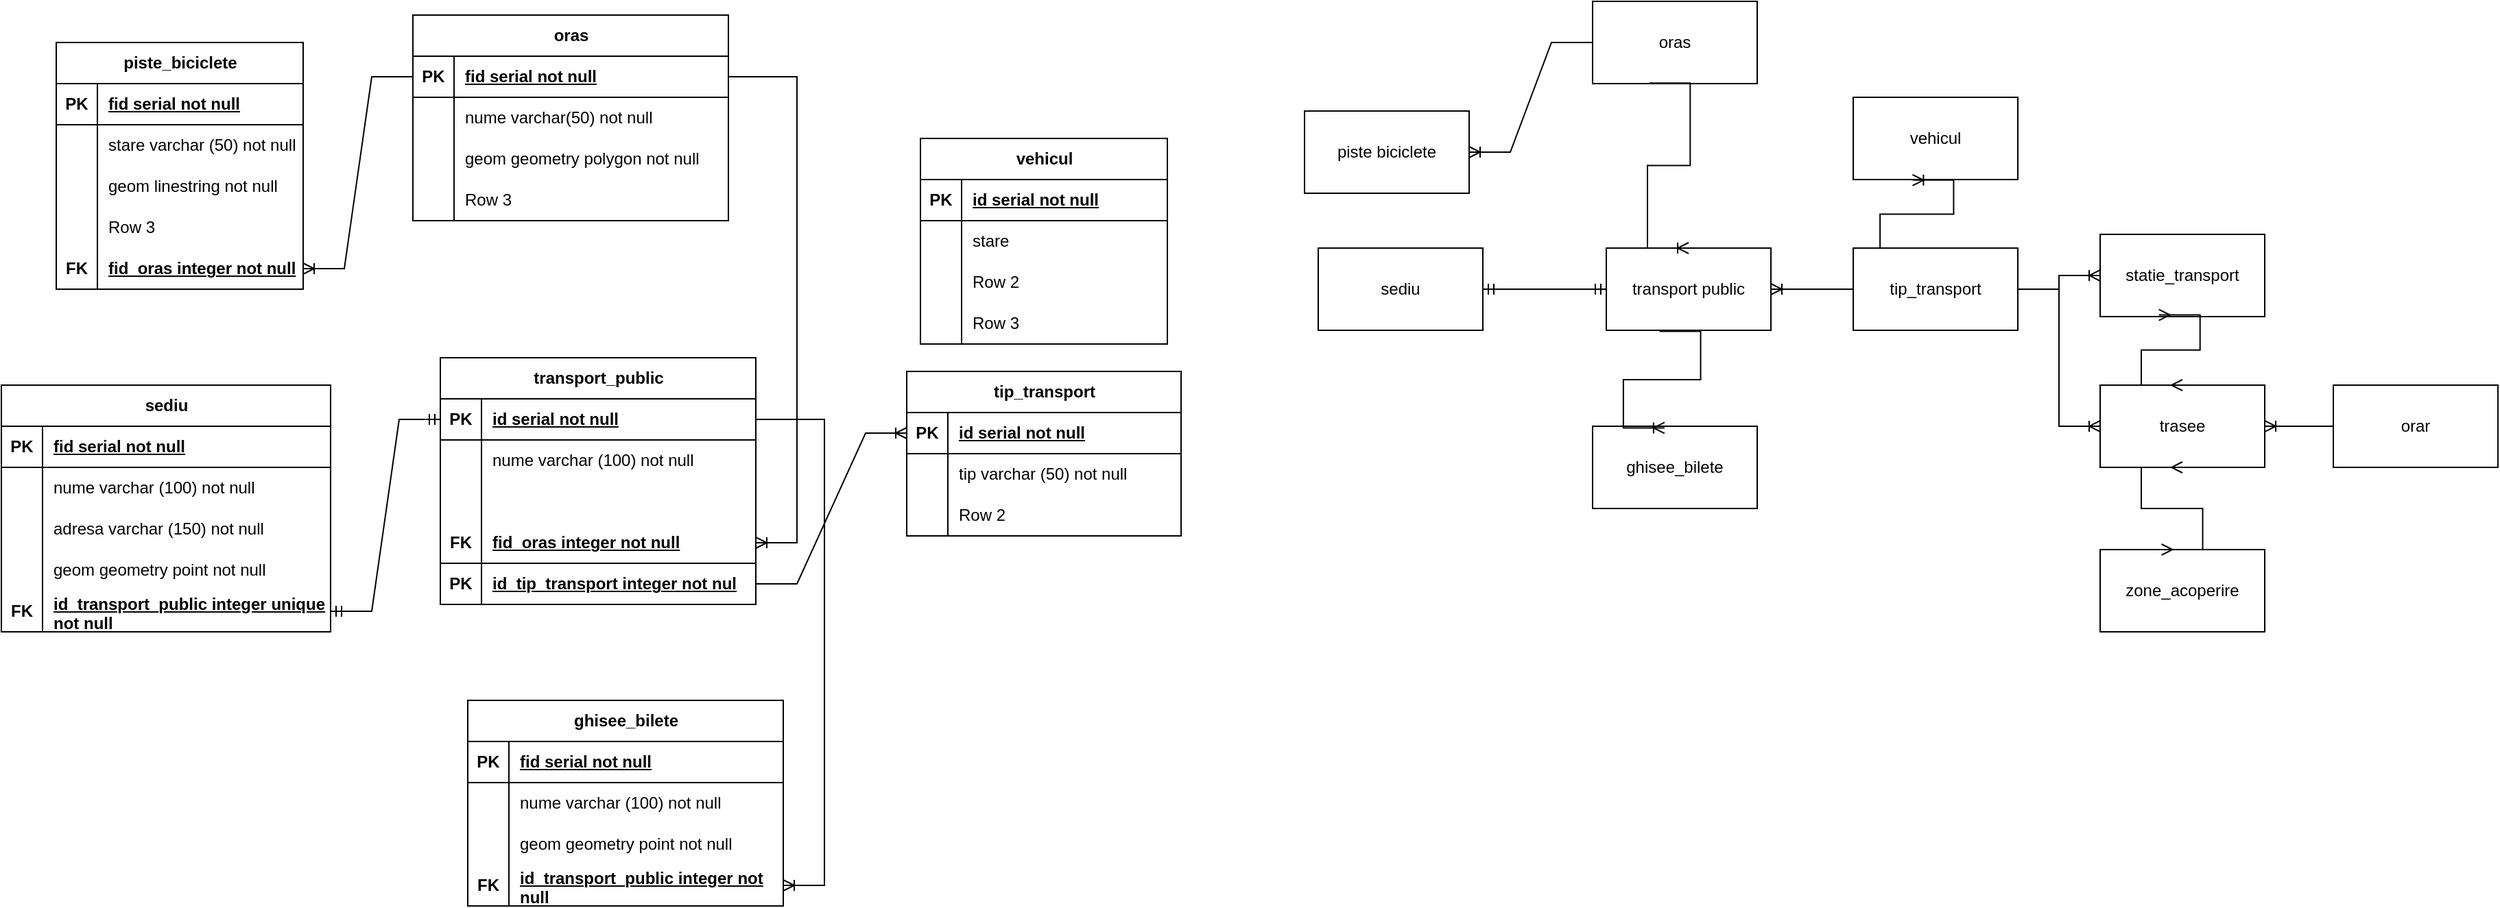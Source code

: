 <mxfile version="27.1.6">
  <diagram name="Page-1" id="oe87T4U5GPsznFJsROsf">
    <mxGraphModel dx="1226" dy="660" grid="1" gridSize="10" guides="1" tooltips="1" connect="1" arrows="1" fold="1" page="1" pageScale="1" pageWidth="850" pageHeight="1100" math="0" shadow="0">
      <root>
        <mxCell id="0" />
        <mxCell id="1" parent="0" />
        <mxCell id="PSgvz7MbhkcrTcucV8w6-1" value="oras" style="rounded=0;whiteSpace=wrap;html=1;" vertex="1" parent="1">
          <mxGeometry x="1620" y="330" width="120" height="60" as="geometry" />
        </mxCell>
        <mxCell id="PSgvz7MbhkcrTcucV8w6-2" value="transport public" style="rounded=0;whiteSpace=wrap;html=1;" vertex="1" parent="1">
          <mxGeometry x="1630" y="510" width="120" height="60" as="geometry" />
        </mxCell>
        <mxCell id="PSgvz7MbhkcrTcucV8w6-3" value="tip_transport" style="rounded=0;whiteSpace=wrap;html=1;" vertex="1" parent="1">
          <mxGeometry x="1810" y="510" width="120" height="60" as="geometry" />
        </mxCell>
        <mxCell id="PSgvz7MbhkcrTcucV8w6-4" value="statie_transport" style="rounded=0;whiteSpace=wrap;html=1;" vertex="1" parent="1">
          <mxGeometry x="1990" y="500" width="120" height="60" as="geometry" />
        </mxCell>
        <mxCell id="PSgvz7MbhkcrTcucV8w6-5" value="trasee" style="rounded=0;whiteSpace=wrap;html=1;" vertex="1" parent="1">
          <mxGeometry x="1990" y="610" width="120" height="60" as="geometry" />
        </mxCell>
        <mxCell id="PSgvz7MbhkcrTcucV8w6-6" value="" style="edgeStyle=entityRelationEdgeStyle;fontSize=12;html=1;endArrow=ERoneToMany;rounded=0;exitX=0.343;exitY=0.993;exitDx=0;exitDy=0;exitPerimeter=0;entryX=0.5;entryY=0;entryDx=0;entryDy=0;" edge="1" parent="1" source="PSgvz7MbhkcrTcucV8w6-1" target="PSgvz7MbhkcrTcucV8w6-2">
          <mxGeometry width="100" height="100" relative="1" as="geometry">
            <mxPoint x="1640" y="600" as="sourcePoint" />
            <mxPoint x="1740" y="500" as="targetPoint" />
          </mxGeometry>
        </mxCell>
        <mxCell id="PSgvz7MbhkcrTcucV8w6-7" value="" style="edgeStyle=entityRelationEdgeStyle;fontSize=12;html=1;endArrow=ERoneToMany;rounded=0;" edge="1" parent="1" source="PSgvz7MbhkcrTcucV8w6-3" target="PSgvz7MbhkcrTcucV8w6-2">
          <mxGeometry width="100" height="100" relative="1" as="geometry">
            <mxPoint x="1650" y="680" as="sourcePoint" />
            <mxPoint x="1750" y="580" as="targetPoint" />
          </mxGeometry>
        </mxCell>
        <mxCell id="PSgvz7MbhkcrTcucV8w6-8" value="" style="edgeStyle=entityRelationEdgeStyle;fontSize=12;html=1;endArrow=ERoneToMany;rounded=0;" edge="1" parent="1" source="PSgvz7MbhkcrTcucV8w6-3" target="PSgvz7MbhkcrTcucV8w6-4">
          <mxGeometry width="100" height="100" relative="1" as="geometry">
            <mxPoint x="1840" y="690" as="sourcePoint" />
            <mxPoint x="1940" y="590" as="targetPoint" />
          </mxGeometry>
        </mxCell>
        <mxCell id="PSgvz7MbhkcrTcucV8w6-9" value="" style="edgeStyle=entityRelationEdgeStyle;fontSize=12;html=1;endArrow=ERoneToMany;rounded=0;" edge="1" parent="1" source="PSgvz7MbhkcrTcucV8w6-3" target="PSgvz7MbhkcrTcucV8w6-5">
          <mxGeometry width="100" height="100" relative="1" as="geometry">
            <mxPoint x="1840" y="690" as="sourcePoint" />
            <mxPoint x="1940" y="590" as="targetPoint" />
            <Array as="points">
              <mxPoint x="1950" y="660" />
            </Array>
          </mxGeometry>
        </mxCell>
        <mxCell id="PSgvz7MbhkcrTcucV8w6-10" value="ghisee_bilete" style="rounded=0;whiteSpace=wrap;html=1;" vertex="1" parent="1">
          <mxGeometry x="1620" y="640" width="120" height="60" as="geometry" />
        </mxCell>
        <mxCell id="PSgvz7MbhkcrTcucV8w6-11" value="" style="edgeStyle=entityRelationEdgeStyle;fontSize=12;html=1;endArrow=ERoneToMany;rounded=0;exitX=0.323;exitY=1.013;exitDx=0;exitDy=0;exitPerimeter=0;entryX=0.437;entryY=0.02;entryDx=0;entryDy=0;entryPerimeter=0;" edge="1" parent="1" source="PSgvz7MbhkcrTcucV8w6-2" target="PSgvz7MbhkcrTcucV8w6-10">
          <mxGeometry width="100" height="100" relative="1" as="geometry">
            <mxPoint x="1840" y="690" as="sourcePoint" />
            <mxPoint x="1670" y="644" as="targetPoint" />
          </mxGeometry>
        </mxCell>
        <mxCell id="PSgvz7MbhkcrTcucV8w6-12" value="sediu" style="rounded=0;whiteSpace=wrap;html=1;" vertex="1" parent="1">
          <mxGeometry x="1420" y="510" width="120" height="60" as="geometry" />
        </mxCell>
        <mxCell id="PSgvz7MbhkcrTcucV8w6-13" value="" style="edgeStyle=entityRelationEdgeStyle;fontSize=12;html=1;endArrow=ERmany;startArrow=ERmany;rounded=0;exitX=0.357;exitY=0.98;exitDx=0;exitDy=0;exitPerimeter=0;entryX=0.5;entryY=0;entryDx=0;entryDy=0;" edge="1" parent="1" source="PSgvz7MbhkcrTcucV8w6-4" target="PSgvz7MbhkcrTcucV8w6-5">
          <mxGeometry width="100" height="100" relative="1" as="geometry">
            <mxPoint x="1840" y="690" as="sourcePoint" />
            <mxPoint x="1940" y="590" as="targetPoint" />
          </mxGeometry>
        </mxCell>
        <mxCell id="PSgvz7MbhkcrTcucV8w6-14" value="" style="edgeStyle=entityRelationEdgeStyle;fontSize=12;html=1;endArrow=ERmandOne;startArrow=ERmandOne;rounded=0;" edge="1" parent="1" source="PSgvz7MbhkcrTcucV8w6-12" target="PSgvz7MbhkcrTcucV8w6-2">
          <mxGeometry width="100" height="100" relative="1" as="geometry">
            <mxPoint x="1840" y="690" as="sourcePoint" />
            <mxPoint x="1940" y="590" as="targetPoint" />
          </mxGeometry>
        </mxCell>
        <mxCell id="PSgvz7MbhkcrTcucV8w6-15" value="piste biciclete" style="rounded=0;whiteSpace=wrap;html=1;" vertex="1" parent="1">
          <mxGeometry x="1410" y="410" width="120" height="60" as="geometry" />
        </mxCell>
        <mxCell id="PSgvz7MbhkcrTcucV8w6-16" value="" style="edgeStyle=entityRelationEdgeStyle;fontSize=12;html=1;endArrow=ERoneToMany;rounded=0;exitX=0;exitY=0.5;exitDx=0;exitDy=0;" edge="1" parent="1" source="PSgvz7MbhkcrTcucV8w6-1" target="PSgvz7MbhkcrTcucV8w6-15">
          <mxGeometry width="100" height="100" relative="1" as="geometry">
            <mxPoint x="1590" y="480" as="sourcePoint" />
            <mxPoint x="1690" y="380" as="targetPoint" />
          </mxGeometry>
        </mxCell>
        <mxCell id="PSgvz7MbhkcrTcucV8w6-17" value="vehicul" style="rounded=0;whiteSpace=wrap;html=1;" vertex="1" parent="1">
          <mxGeometry x="1810" y="400" width="120" height="60" as="geometry" />
        </mxCell>
        <mxCell id="PSgvz7MbhkcrTcucV8w6-18" value="" style="edgeStyle=entityRelationEdgeStyle;fontSize=12;html=1;endArrow=ERoneToMany;rounded=0;exitX=0.413;exitY=0;exitDx=0;exitDy=0;exitPerimeter=0;entryX=0.36;entryY=1.007;entryDx=0;entryDy=0;entryPerimeter=0;" edge="1" parent="1" source="PSgvz7MbhkcrTcucV8w6-3" target="PSgvz7MbhkcrTcucV8w6-17">
          <mxGeometry width="100" height="100" relative="1" as="geometry">
            <mxPoint x="1580" y="630" as="sourcePoint" />
            <mxPoint x="1680" y="530" as="targetPoint" />
          </mxGeometry>
        </mxCell>
        <mxCell id="PSgvz7MbhkcrTcucV8w6-19" value="zone_acoperire" style="rounded=0;whiteSpace=wrap;html=1;" vertex="1" parent="1">
          <mxGeometry x="1990" y="730" width="120" height="60" as="geometry" />
        </mxCell>
        <mxCell id="PSgvz7MbhkcrTcucV8w6-20" value="" style="edgeStyle=entityRelationEdgeStyle;fontSize=12;html=1;endArrow=ERmany;startArrow=ERmany;rounded=0;entryX=0.5;entryY=1;entryDx=0;entryDy=0;exitX=0.373;exitY=0;exitDx=0;exitDy=0;exitPerimeter=0;" edge="1" parent="1" source="PSgvz7MbhkcrTcucV8w6-19" target="PSgvz7MbhkcrTcucV8w6-5">
          <mxGeometry width="100" height="100" relative="1" as="geometry">
            <mxPoint x="1835" y="780" as="sourcePoint" />
            <mxPoint x="1935" y="680" as="targetPoint" />
          </mxGeometry>
        </mxCell>
        <mxCell id="PSgvz7MbhkcrTcucV8w6-21" value="orar" style="rounded=0;whiteSpace=wrap;html=1;" vertex="1" parent="1">
          <mxGeometry x="2160" y="610" width="120" height="60" as="geometry" />
        </mxCell>
        <mxCell id="PSgvz7MbhkcrTcucV8w6-22" value="" style="edgeStyle=entityRelationEdgeStyle;fontSize=12;html=1;endArrow=ERoneToMany;rounded=0;exitX=0;exitY=0.5;exitDx=0;exitDy=0;" edge="1" parent="1" source="PSgvz7MbhkcrTcucV8w6-21" target="PSgvz7MbhkcrTcucV8w6-5">
          <mxGeometry width="100" height="100" relative="1" as="geometry">
            <mxPoint x="1950" y="640" as="sourcePoint" />
            <mxPoint x="2050" y="540" as="targetPoint" />
          </mxGeometry>
        </mxCell>
        <mxCell id="PSgvz7MbhkcrTcucV8w6-23" value="oras" style="shape=table;startSize=30;container=1;collapsible=1;childLayout=tableLayout;fixedRows=1;rowLines=0;fontStyle=1;align=center;resizeLast=1;html=1;" vertex="1" parent="1">
          <mxGeometry x="760" y="340" width="230" height="150" as="geometry" />
        </mxCell>
        <mxCell id="PSgvz7MbhkcrTcucV8w6-24" value="" style="shape=tableRow;horizontal=0;startSize=0;swimlaneHead=0;swimlaneBody=0;fillColor=none;collapsible=0;dropTarget=0;points=[[0,0.5],[1,0.5]];portConstraint=eastwest;top=0;left=0;right=0;bottom=1;" vertex="1" parent="PSgvz7MbhkcrTcucV8w6-23">
          <mxGeometry y="30" width="230" height="30" as="geometry" />
        </mxCell>
        <mxCell id="PSgvz7MbhkcrTcucV8w6-25" value="PK" style="shape=partialRectangle;connectable=0;fillColor=none;top=0;left=0;bottom=0;right=0;fontStyle=1;overflow=hidden;whiteSpace=wrap;html=1;" vertex="1" parent="PSgvz7MbhkcrTcucV8w6-24">
          <mxGeometry width="30" height="30" as="geometry">
            <mxRectangle width="30" height="30" as="alternateBounds" />
          </mxGeometry>
        </mxCell>
        <mxCell id="PSgvz7MbhkcrTcucV8w6-26" value="fid serial not null" style="shape=partialRectangle;connectable=0;fillColor=none;top=0;left=0;bottom=0;right=0;align=left;spacingLeft=6;fontStyle=5;overflow=hidden;whiteSpace=wrap;html=1;" vertex="1" parent="PSgvz7MbhkcrTcucV8w6-24">
          <mxGeometry x="30" width="200" height="30" as="geometry">
            <mxRectangle width="200" height="30" as="alternateBounds" />
          </mxGeometry>
        </mxCell>
        <mxCell id="PSgvz7MbhkcrTcucV8w6-27" value="" style="shape=tableRow;horizontal=0;startSize=0;swimlaneHead=0;swimlaneBody=0;fillColor=none;collapsible=0;dropTarget=0;points=[[0,0.5],[1,0.5]];portConstraint=eastwest;top=0;left=0;right=0;bottom=0;" vertex="1" parent="PSgvz7MbhkcrTcucV8w6-23">
          <mxGeometry y="60" width="230" height="30" as="geometry" />
        </mxCell>
        <mxCell id="PSgvz7MbhkcrTcucV8w6-28" value="" style="shape=partialRectangle;connectable=0;fillColor=none;top=0;left=0;bottom=0;right=0;editable=1;overflow=hidden;whiteSpace=wrap;html=1;" vertex="1" parent="PSgvz7MbhkcrTcucV8w6-27">
          <mxGeometry width="30" height="30" as="geometry">
            <mxRectangle width="30" height="30" as="alternateBounds" />
          </mxGeometry>
        </mxCell>
        <mxCell id="PSgvz7MbhkcrTcucV8w6-29" value="nume varchar(50) not null" style="shape=partialRectangle;connectable=0;fillColor=none;top=0;left=0;bottom=0;right=0;align=left;spacingLeft=6;overflow=hidden;whiteSpace=wrap;html=1;" vertex="1" parent="PSgvz7MbhkcrTcucV8w6-27">
          <mxGeometry x="30" width="200" height="30" as="geometry">
            <mxRectangle width="200" height="30" as="alternateBounds" />
          </mxGeometry>
        </mxCell>
        <mxCell id="PSgvz7MbhkcrTcucV8w6-30" value="" style="shape=tableRow;horizontal=0;startSize=0;swimlaneHead=0;swimlaneBody=0;fillColor=none;collapsible=0;dropTarget=0;points=[[0,0.5],[1,0.5]];portConstraint=eastwest;top=0;left=0;right=0;bottom=0;" vertex="1" parent="PSgvz7MbhkcrTcucV8w6-23">
          <mxGeometry y="90" width="230" height="30" as="geometry" />
        </mxCell>
        <mxCell id="PSgvz7MbhkcrTcucV8w6-31" value="" style="shape=partialRectangle;connectable=0;fillColor=none;top=0;left=0;bottom=0;right=0;editable=1;overflow=hidden;whiteSpace=wrap;html=1;" vertex="1" parent="PSgvz7MbhkcrTcucV8w6-30">
          <mxGeometry width="30" height="30" as="geometry">
            <mxRectangle width="30" height="30" as="alternateBounds" />
          </mxGeometry>
        </mxCell>
        <mxCell id="PSgvz7MbhkcrTcucV8w6-32" value="geom geometry polygon not null" style="shape=partialRectangle;connectable=0;fillColor=none;top=0;left=0;bottom=0;right=0;align=left;spacingLeft=6;overflow=hidden;whiteSpace=wrap;html=1;" vertex="1" parent="PSgvz7MbhkcrTcucV8w6-30">
          <mxGeometry x="30" width="200" height="30" as="geometry">
            <mxRectangle width="200" height="30" as="alternateBounds" />
          </mxGeometry>
        </mxCell>
        <mxCell id="PSgvz7MbhkcrTcucV8w6-33" value="" style="shape=tableRow;horizontal=0;startSize=0;swimlaneHead=0;swimlaneBody=0;fillColor=none;collapsible=0;dropTarget=0;points=[[0,0.5],[1,0.5]];portConstraint=eastwest;top=0;left=0;right=0;bottom=0;" vertex="1" parent="PSgvz7MbhkcrTcucV8w6-23">
          <mxGeometry y="120" width="230" height="30" as="geometry" />
        </mxCell>
        <mxCell id="PSgvz7MbhkcrTcucV8w6-34" value="" style="shape=partialRectangle;connectable=0;fillColor=none;top=0;left=0;bottom=0;right=0;editable=1;overflow=hidden;whiteSpace=wrap;html=1;" vertex="1" parent="PSgvz7MbhkcrTcucV8w6-33">
          <mxGeometry width="30" height="30" as="geometry">
            <mxRectangle width="30" height="30" as="alternateBounds" />
          </mxGeometry>
        </mxCell>
        <mxCell id="PSgvz7MbhkcrTcucV8w6-35" value="Row 3" style="shape=partialRectangle;connectable=0;fillColor=none;top=0;left=0;bottom=0;right=0;align=left;spacingLeft=6;overflow=hidden;whiteSpace=wrap;html=1;" vertex="1" parent="PSgvz7MbhkcrTcucV8w6-33">
          <mxGeometry x="30" width="200" height="30" as="geometry">
            <mxRectangle width="200" height="30" as="alternateBounds" />
          </mxGeometry>
        </mxCell>
        <mxCell id="PSgvz7MbhkcrTcucV8w6-36" value="piste_biciclete" style="shape=table;startSize=30;container=1;collapsible=1;childLayout=tableLayout;fixedRows=1;rowLines=0;fontStyle=1;align=center;resizeLast=1;html=1;" vertex="1" parent="1">
          <mxGeometry x="500" y="360" width="180" height="180" as="geometry" />
        </mxCell>
        <mxCell id="PSgvz7MbhkcrTcucV8w6-37" value="" style="shape=tableRow;horizontal=0;startSize=0;swimlaneHead=0;swimlaneBody=0;fillColor=none;collapsible=0;dropTarget=0;points=[[0,0.5],[1,0.5]];portConstraint=eastwest;top=0;left=0;right=0;bottom=1;" vertex="1" parent="PSgvz7MbhkcrTcucV8w6-36">
          <mxGeometry y="30" width="180" height="30" as="geometry" />
        </mxCell>
        <mxCell id="PSgvz7MbhkcrTcucV8w6-38" value="PK" style="shape=partialRectangle;connectable=0;fillColor=none;top=0;left=0;bottom=0;right=0;fontStyle=1;overflow=hidden;whiteSpace=wrap;html=1;" vertex="1" parent="PSgvz7MbhkcrTcucV8w6-37">
          <mxGeometry width="30" height="30" as="geometry">
            <mxRectangle width="30" height="30" as="alternateBounds" />
          </mxGeometry>
        </mxCell>
        <mxCell id="PSgvz7MbhkcrTcucV8w6-39" value="fid serial not null" style="shape=partialRectangle;connectable=0;fillColor=none;top=0;left=0;bottom=0;right=0;align=left;spacingLeft=6;fontStyle=5;overflow=hidden;whiteSpace=wrap;html=1;" vertex="1" parent="PSgvz7MbhkcrTcucV8w6-37">
          <mxGeometry x="30" width="150" height="30" as="geometry">
            <mxRectangle width="150" height="30" as="alternateBounds" />
          </mxGeometry>
        </mxCell>
        <mxCell id="PSgvz7MbhkcrTcucV8w6-40" value="" style="shape=tableRow;horizontal=0;startSize=0;swimlaneHead=0;swimlaneBody=0;fillColor=none;collapsible=0;dropTarget=0;points=[[0,0.5],[1,0.5]];portConstraint=eastwest;top=0;left=0;right=0;bottom=0;" vertex="1" parent="PSgvz7MbhkcrTcucV8w6-36">
          <mxGeometry y="60" width="180" height="30" as="geometry" />
        </mxCell>
        <mxCell id="PSgvz7MbhkcrTcucV8w6-41" value="" style="shape=partialRectangle;connectable=0;fillColor=none;top=0;left=0;bottom=0;right=0;editable=1;overflow=hidden;whiteSpace=wrap;html=1;" vertex="1" parent="PSgvz7MbhkcrTcucV8w6-40">
          <mxGeometry width="30" height="30" as="geometry">
            <mxRectangle width="30" height="30" as="alternateBounds" />
          </mxGeometry>
        </mxCell>
        <mxCell id="PSgvz7MbhkcrTcucV8w6-42" value="stare varchar (50) not null" style="shape=partialRectangle;connectable=0;fillColor=none;top=0;left=0;bottom=0;right=0;align=left;spacingLeft=6;overflow=hidden;whiteSpace=wrap;html=1;" vertex="1" parent="PSgvz7MbhkcrTcucV8w6-40">
          <mxGeometry x="30" width="150" height="30" as="geometry">
            <mxRectangle width="150" height="30" as="alternateBounds" />
          </mxGeometry>
        </mxCell>
        <mxCell id="PSgvz7MbhkcrTcucV8w6-43" value="" style="shape=tableRow;horizontal=0;startSize=0;swimlaneHead=0;swimlaneBody=0;fillColor=none;collapsible=0;dropTarget=0;points=[[0,0.5],[1,0.5]];portConstraint=eastwest;top=0;left=0;right=0;bottom=0;" vertex="1" parent="PSgvz7MbhkcrTcucV8w6-36">
          <mxGeometry y="90" width="180" height="30" as="geometry" />
        </mxCell>
        <mxCell id="PSgvz7MbhkcrTcucV8w6-44" value="" style="shape=partialRectangle;connectable=0;fillColor=none;top=0;left=0;bottom=0;right=0;editable=1;overflow=hidden;whiteSpace=wrap;html=1;" vertex="1" parent="PSgvz7MbhkcrTcucV8w6-43">
          <mxGeometry width="30" height="30" as="geometry">
            <mxRectangle width="30" height="30" as="alternateBounds" />
          </mxGeometry>
        </mxCell>
        <mxCell id="PSgvz7MbhkcrTcucV8w6-45" value="geom linestring not null" style="shape=partialRectangle;connectable=0;fillColor=none;top=0;left=0;bottom=0;right=0;align=left;spacingLeft=6;overflow=hidden;whiteSpace=wrap;html=1;" vertex="1" parent="PSgvz7MbhkcrTcucV8w6-43">
          <mxGeometry x="30" width="150" height="30" as="geometry">
            <mxRectangle width="150" height="30" as="alternateBounds" />
          </mxGeometry>
        </mxCell>
        <mxCell id="PSgvz7MbhkcrTcucV8w6-46" value="" style="shape=tableRow;horizontal=0;startSize=0;swimlaneHead=0;swimlaneBody=0;fillColor=none;collapsible=0;dropTarget=0;points=[[0,0.5],[1,0.5]];portConstraint=eastwest;top=0;left=0;right=0;bottom=0;" vertex="1" parent="PSgvz7MbhkcrTcucV8w6-36">
          <mxGeometry y="120" width="180" height="30" as="geometry" />
        </mxCell>
        <mxCell id="PSgvz7MbhkcrTcucV8w6-47" value="" style="shape=partialRectangle;connectable=0;fillColor=none;top=0;left=0;bottom=0;right=0;editable=1;overflow=hidden;whiteSpace=wrap;html=1;" vertex="1" parent="PSgvz7MbhkcrTcucV8w6-46">
          <mxGeometry width="30" height="30" as="geometry">
            <mxRectangle width="30" height="30" as="alternateBounds" />
          </mxGeometry>
        </mxCell>
        <mxCell id="PSgvz7MbhkcrTcucV8w6-48" value="Row 3" style="shape=partialRectangle;connectable=0;fillColor=none;top=0;left=0;bottom=0;right=0;align=left;spacingLeft=6;overflow=hidden;whiteSpace=wrap;html=1;" vertex="1" parent="PSgvz7MbhkcrTcucV8w6-46">
          <mxGeometry x="30" width="150" height="30" as="geometry">
            <mxRectangle width="150" height="30" as="alternateBounds" />
          </mxGeometry>
        </mxCell>
        <mxCell id="PSgvz7MbhkcrTcucV8w6-49" value="" style="shape=tableRow;horizontal=0;startSize=0;swimlaneHead=0;swimlaneBody=0;fillColor=none;collapsible=0;dropTarget=0;points=[[0,0.5],[1,0.5]];portConstraint=eastwest;top=0;left=0;right=0;bottom=1;" vertex="1" parent="PSgvz7MbhkcrTcucV8w6-36">
          <mxGeometry y="150" width="180" height="30" as="geometry" />
        </mxCell>
        <mxCell id="PSgvz7MbhkcrTcucV8w6-50" value="FK" style="shape=partialRectangle;connectable=0;fillColor=none;top=0;left=0;bottom=0;right=0;fontStyle=1;overflow=hidden;whiteSpace=wrap;html=1;" vertex="1" parent="PSgvz7MbhkcrTcucV8w6-49">
          <mxGeometry width="30" height="30" as="geometry">
            <mxRectangle width="30" height="30" as="alternateBounds" />
          </mxGeometry>
        </mxCell>
        <mxCell id="PSgvz7MbhkcrTcucV8w6-51" value="fid_oras integer not null" style="shape=partialRectangle;connectable=0;fillColor=none;top=0;left=0;bottom=0;right=0;align=left;spacingLeft=6;fontStyle=5;overflow=hidden;whiteSpace=wrap;html=1;" vertex="1" parent="PSgvz7MbhkcrTcucV8w6-49">
          <mxGeometry x="30" width="150" height="30" as="geometry">
            <mxRectangle width="150" height="30" as="alternateBounds" />
          </mxGeometry>
        </mxCell>
        <mxCell id="PSgvz7MbhkcrTcucV8w6-52" value="" style="edgeStyle=entityRelationEdgeStyle;fontSize=12;html=1;endArrow=ERoneToMany;rounded=0;" edge="1" parent="1" source="PSgvz7MbhkcrTcucV8w6-24" target="PSgvz7MbhkcrTcucV8w6-49">
          <mxGeometry width="100" height="100" relative="1" as="geometry">
            <mxPoint x="1070" y="600" as="sourcePoint" />
            <mxPoint x="1170" y="500" as="targetPoint" />
          </mxGeometry>
        </mxCell>
        <mxCell id="PSgvz7MbhkcrTcucV8w6-53" value="transport_public" style="shape=table;startSize=30;container=1;collapsible=1;childLayout=tableLayout;fixedRows=1;rowLines=0;fontStyle=1;align=center;resizeLast=1;html=1;" vertex="1" parent="1">
          <mxGeometry x="780" y="590" width="230" height="180" as="geometry" />
        </mxCell>
        <mxCell id="PSgvz7MbhkcrTcucV8w6-54" value="" style="shape=tableRow;horizontal=0;startSize=0;swimlaneHead=0;swimlaneBody=0;fillColor=none;collapsible=0;dropTarget=0;points=[[0,0.5],[1,0.5]];portConstraint=eastwest;top=0;left=0;right=0;bottom=1;" vertex="1" parent="PSgvz7MbhkcrTcucV8w6-53">
          <mxGeometry y="30" width="230" height="30" as="geometry" />
        </mxCell>
        <mxCell id="PSgvz7MbhkcrTcucV8w6-55" value="PK" style="shape=partialRectangle;connectable=0;fillColor=none;top=0;left=0;bottom=0;right=0;fontStyle=1;overflow=hidden;whiteSpace=wrap;html=1;" vertex="1" parent="PSgvz7MbhkcrTcucV8w6-54">
          <mxGeometry width="30" height="30" as="geometry">
            <mxRectangle width="30" height="30" as="alternateBounds" />
          </mxGeometry>
        </mxCell>
        <mxCell id="PSgvz7MbhkcrTcucV8w6-56" value="id serial not null" style="shape=partialRectangle;connectable=0;fillColor=none;top=0;left=0;bottom=0;right=0;align=left;spacingLeft=6;fontStyle=5;overflow=hidden;whiteSpace=wrap;html=1;" vertex="1" parent="PSgvz7MbhkcrTcucV8w6-54">
          <mxGeometry x="30" width="200" height="30" as="geometry">
            <mxRectangle width="200" height="30" as="alternateBounds" />
          </mxGeometry>
        </mxCell>
        <mxCell id="PSgvz7MbhkcrTcucV8w6-57" value="" style="shape=tableRow;horizontal=0;startSize=0;swimlaneHead=0;swimlaneBody=0;fillColor=none;collapsible=0;dropTarget=0;points=[[0,0.5],[1,0.5]];portConstraint=eastwest;top=0;left=0;right=0;bottom=0;" vertex="1" parent="PSgvz7MbhkcrTcucV8w6-53">
          <mxGeometry y="60" width="230" height="30" as="geometry" />
        </mxCell>
        <mxCell id="PSgvz7MbhkcrTcucV8w6-58" value="" style="shape=partialRectangle;connectable=0;fillColor=none;top=0;left=0;bottom=0;right=0;editable=1;overflow=hidden;whiteSpace=wrap;html=1;" vertex="1" parent="PSgvz7MbhkcrTcucV8w6-57">
          <mxGeometry width="30" height="30" as="geometry">
            <mxRectangle width="30" height="30" as="alternateBounds" />
          </mxGeometry>
        </mxCell>
        <mxCell id="PSgvz7MbhkcrTcucV8w6-59" value="nume varchar (100) not null" style="shape=partialRectangle;connectable=0;fillColor=none;top=0;left=0;bottom=0;right=0;align=left;spacingLeft=6;overflow=hidden;whiteSpace=wrap;html=1;" vertex="1" parent="PSgvz7MbhkcrTcucV8w6-57">
          <mxGeometry x="30" width="200" height="30" as="geometry">
            <mxRectangle width="200" height="30" as="alternateBounds" />
          </mxGeometry>
        </mxCell>
        <mxCell id="PSgvz7MbhkcrTcucV8w6-63" value="" style="shape=tableRow;horizontal=0;startSize=0;swimlaneHead=0;swimlaneBody=0;fillColor=none;collapsible=0;dropTarget=0;points=[[0,0.5],[1,0.5]];portConstraint=eastwest;top=0;left=0;right=0;bottom=0;" vertex="1" parent="PSgvz7MbhkcrTcucV8w6-53">
          <mxGeometry y="90" width="230" height="30" as="geometry" />
        </mxCell>
        <mxCell id="PSgvz7MbhkcrTcucV8w6-64" value="" style="shape=partialRectangle;connectable=0;fillColor=none;top=0;left=0;bottom=0;right=0;editable=1;overflow=hidden;whiteSpace=wrap;html=1;" vertex="1" parent="PSgvz7MbhkcrTcucV8w6-63">
          <mxGeometry width="30" height="30" as="geometry">
            <mxRectangle width="30" height="30" as="alternateBounds" />
          </mxGeometry>
        </mxCell>
        <mxCell id="PSgvz7MbhkcrTcucV8w6-65" value="" style="shape=partialRectangle;connectable=0;fillColor=none;top=0;left=0;bottom=0;right=0;align=left;spacingLeft=6;overflow=hidden;whiteSpace=wrap;html=1;" vertex="1" parent="PSgvz7MbhkcrTcucV8w6-63">
          <mxGeometry x="30" width="200" height="30" as="geometry">
            <mxRectangle width="200" height="30" as="alternateBounds" />
          </mxGeometry>
        </mxCell>
        <mxCell id="PSgvz7MbhkcrTcucV8w6-66" value="" style="shape=tableRow;horizontal=0;startSize=0;swimlaneHead=0;swimlaneBody=0;fillColor=none;collapsible=0;dropTarget=0;points=[[0,0.5],[1,0.5]];portConstraint=eastwest;top=0;left=0;right=0;bottom=1;" vertex="1" parent="PSgvz7MbhkcrTcucV8w6-53">
          <mxGeometry y="120" width="230" height="30" as="geometry" />
        </mxCell>
        <mxCell id="PSgvz7MbhkcrTcucV8w6-67" value="FK" style="shape=partialRectangle;connectable=0;fillColor=none;top=0;left=0;bottom=0;right=0;fontStyle=1;overflow=hidden;whiteSpace=wrap;html=1;" vertex="1" parent="PSgvz7MbhkcrTcucV8w6-66">
          <mxGeometry width="30" height="30" as="geometry">
            <mxRectangle width="30" height="30" as="alternateBounds" />
          </mxGeometry>
        </mxCell>
        <mxCell id="PSgvz7MbhkcrTcucV8w6-68" value="fid_oras integer not null" style="shape=partialRectangle;connectable=0;fillColor=none;top=0;left=0;bottom=0;right=0;align=left;spacingLeft=6;fontStyle=5;overflow=hidden;whiteSpace=wrap;html=1;" vertex="1" parent="PSgvz7MbhkcrTcucV8w6-66">
          <mxGeometry x="30" width="200" height="30" as="geometry">
            <mxRectangle width="200" height="30" as="alternateBounds" />
          </mxGeometry>
        </mxCell>
        <mxCell id="PSgvz7MbhkcrTcucV8w6-114" value="" style="shape=tableRow;horizontal=0;startSize=0;swimlaneHead=0;swimlaneBody=0;fillColor=none;collapsible=0;dropTarget=0;points=[[0,0.5],[1,0.5]];portConstraint=eastwest;top=0;left=0;right=0;bottom=1;" vertex="1" parent="PSgvz7MbhkcrTcucV8w6-53">
          <mxGeometry y="150" width="230" height="30" as="geometry" />
        </mxCell>
        <mxCell id="PSgvz7MbhkcrTcucV8w6-115" value="PK" style="shape=partialRectangle;connectable=0;fillColor=none;top=0;left=0;bottom=0;right=0;fontStyle=1;overflow=hidden;whiteSpace=wrap;html=1;" vertex="1" parent="PSgvz7MbhkcrTcucV8w6-114">
          <mxGeometry width="30" height="30" as="geometry">
            <mxRectangle width="30" height="30" as="alternateBounds" />
          </mxGeometry>
        </mxCell>
        <mxCell id="PSgvz7MbhkcrTcucV8w6-116" value="id_tip_transport integer not nul" style="shape=partialRectangle;connectable=0;fillColor=none;top=0;left=0;bottom=0;right=0;align=left;spacingLeft=6;fontStyle=5;overflow=hidden;whiteSpace=wrap;html=1;" vertex="1" parent="PSgvz7MbhkcrTcucV8w6-114">
          <mxGeometry x="30" width="200" height="30" as="geometry">
            <mxRectangle width="200" height="30" as="alternateBounds" />
          </mxGeometry>
        </mxCell>
        <mxCell id="PSgvz7MbhkcrTcucV8w6-69" value="" style="edgeStyle=entityRelationEdgeStyle;fontSize=12;html=1;endArrow=ERoneToMany;rounded=0;" edge="1" parent="1" source="PSgvz7MbhkcrTcucV8w6-24" target="PSgvz7MbhkcrTcucV8w6-66">
          <mxGeometry width="100" height="100" relative="1" as="geometry">
            <mxPoint x="1060" y="640" as="sourcePoint" />
            <mxPoint x="820" y="780" as="targetPoint" />
            <Array as="points">
              <mxPoint x="820" y="770" />
            </Array>
          </mxGeometry>
        </mxCell>
        <mxCell id="PSgvz7MbhkcrTcucV8w6-70" value="sediu" style="shape=table;startSize=30;container=1;collapsible=1;childLayout=tableLayout;fixedRows=1;rowLines=0;fontStyle=1;align=center;resizeLast=1;html=1;" vertex="1" parent="1">
          <mxGeometry x="460" y="610" width="240" height="180" as="geometry" />
        </mxCell>
        <mxCell id="PSgvz7MbhkcrTcucV8w6-71" value="" style="shape=tableRow;horizontal=0;startSize=0;swimlaneHead=0;swimlaneBody=0;fillColor=none;collapsible=0;dropTarget=0;points=[[0,0.5],[1,0.5]];portConstraint=eastwest;top=0;left=0;right=0;bottom=1;" vertex="1" parent="PSgvz7MbhkcrTcucV8w6-70">
          <mxGeometry y="30" width="240" height="30" as="geometry" />
        </mxCell>
        <mxCell id="PSgvz7MbhkcrTcucV8w6-72" value="PK" style="shape=partialRectangle;connectable=0;fillColor=none;top=0;left=0;bottom=0;right=0;fontStyle=1;overflow=hidden;whiteSpace=wrap;html=1;" vertex="1" parent="PSgvz7MbhkcrTcucV8w6-71">
          <mxGeometry width="30" height="30" as="geometry">
            <mxRectangle width="30" height="30" as="alternateBounds" />
          </mxGeometry>
        </mxCell>
        <mxCell id="PSgvz7MbhkcrTcucV8w6-73" value="fid serial not null" style="shape=partialRectangle;connectable=0;fillColor=none;top=0;left=0;bottom=0;right=0;align=left;spacingLeft=6;fontStyle=5;overflow=hidden;whiteSpace=wrap;html=1;" vertex="1" parent="PSgvz7MbhkcrTcucV8w6-71">
          <mxGeometry x="30" width="210" height="30" as="geometry">
            <mxRectangle width="210" height="30" as="alternateBounds" />
          </mxGeometry>
        </mxCell>
        <mxCell id="PSgvz7MbhkcrTcucV8w6-74" value="" style="shape=tableRow;horizontal=0;startSize=0;swimlaneHead=0;swimlaneBody=0;fillColor=none;collapsible=0;dropTarget=0;points=[[0,0.5],[1,0.5]];portConstraint=eastwest;top=0;left=0;right=0;bottom=0;" vertex="1" parent="PSgvz7MbhkcrTcucV8w6-70">
          <mxGeometry y="60" width="240" height="30" as="geometry" />
        </mxCell>
        <mxCell id="PSgvz7MbhkcrTcucV8w6-75" value="" style="shape=partialRectangle;connectable=0;fillColor=none;top=0;left=0;bottom=0;right=0;editable=1;overflow=hidden;whiteSpace=wrap;html=1;" vertex="1" parent="PSgvz7MbhkcrTcucV8w6-74">
          <mxGeometry width="30" height="30" as="geometry">
            <mxRectangle width="30" height="30" as="alternateBounds" />
          </mxGeometry>
        </mxCell>
        <mxCell id="PSgvz7MbhkcrTcucV8w6-76" value="nume varchar (100) not null" style="shape=partialRectangle;connectable=0;fillColor=none;top=0;left=0;bottom=0;right=0;align=left;spacingLeft=6;overflow=hidden;whiteSpace=wrap;html=1;" vertex="1" parent="PSgvz7MbhkcrTcucV8w6-74">
          <mxGeometry x="30" width="210" height="30" as="geometry">
            <mxRectangle width="210" height="30" as="alternateBounds" />
          </mxGeometry>
        </mxCell>
        <mxCell id="PSgvz7MbhkcrTcucV8w6-77" value="" style="shape=tableRow;horizontal=0;startSize=0;swimlaneHead=0;swimlaneBody=0;fillColor=none;collapsible=0;dropTarget=0;points=[[0,0.5],[1,0.5]];portConstraint=eastwest;top=0;left=0;right=0;bottom=0;" vertex="1" parent="PSgvz7MbhkcrTcucV8w6-70">
          <mxGeometry y="90" width="240" height="30" as="geometry" />
        </mxCell>
        <mxCell id="PSgvz7MbhkcrTcucV8w6-78" value="" style="shape=partialRectangle;connectable=0;fillColor=none;top=0;left=0;bottom=0;right=0;editable=1;overflow=hidden;whiteSpace=wrap;html=1;" vertex="1" parent="PSgvz7MbhkcrTcucV8w6-77">
          <mxGeometry width="30" height="30" as="geometry">
            <mxRectangle width="30" height="30" as="alternateBounds" />
          </mxGeometry>
        </mxCell>
        <mxCell id="PSgvz7MbhkcrTcucV8w6-79" value="adresa varchar (150) not null" style="shape=partialRectangle;connectable=0;fillColor=none;top=0;left=0;bottom=0;right=0;align=left;spacingLeft=6;overflow=hidden;whiteSpace=wrap;html=1;" vertex="1" parent="PSgvz7MbhkcrTcucV8w6-77">
          <mxGeometry x="30" width="210" height="30" as="geometry">
            <mxRectangle width="210" height="30" as="alternateBounds" />
          </mxGeometry>
        </mxCell>
        <mxCell id="PSgvz7MbhkcrTcucV8w6-80" value="" style="shape=tableRow;horizontal=0;startSize=0;swimlaneHead=0;swimlaneBody=0;fillColor=none;collapsible=0;dropTarget=0;points=[[0,0.5],[1,0.5]];portConstraint=eastwest;top=0;left=0;right=0;bottom=0;" vertex="1" parent="PSgvz7MbhkcrTcucV8w6-70">
          <mxGeometry y="120" width="240" height="30" as="geometry" />
        </mxCell>
        <mxCell id="PSgvz7MbhkcrTcucV8w6-81" value="" style="shape=partialRectangle;connectable=0;fillColor=none;top=0;left=0;bottom=0;right=0;editable=1;overflow=hidden;whiteSpace=wrap;html=1;" vertex="1" parent="PSgvz7MbhkcrTcucV8w6-80">
          <mxGeometry width="30" height="30" as="geometry">
            <mxRectangle width="30" height="30" as="alternateBounds" />
          </mxGeometry>
        </mxCell>
        <mxCell id="PSgvz7MbhkcrTcucV8w6-82" value="geom geometry point not null" style="shape=partialRectangle;connectable=0;fillColor=none;top=0;left=0;bottom=0;right=0;align=left;spacingLeft=6;overflow=hidden;whiteSpace=wrap;html=1;" vertex="1" parent="PSgvz7MbhkcrTcucV8w6-80">
          <mxGeometry x="30" width="210" height="30" as="geometry">
            <mxRectangle width="210" height="30" as="alternateBounds" />
          </mxGeometry>
        </mxCell>
        <mxCell id="PSgvz7MbhkcrTcucV8w6-83" value="" style="shape=tableRow;horizontal=0;startSize=0;swimlaneHead=0;swimlaneBody=0;fillColor=none;collapsible=0;dropTarget=0;points=[[0,0.5],[1,0.5]];portConstraint=eastwest;top=0;left=0;right=0;bottom=1;" vertex="1" parent="PSgvz7MbhkcrTcucV8w6-70">
          <mxGeometry y="150" width="240" height="30" as="geometry" />
        </mxCell>
        <mxCell id="PSgvz7MbhkcrTcucV8w6-84" value="FK" style="shape=partialRectangle;connectable=0;fillColor=none;top=0;left=0;bottom=0;right=0;fontStyle=1;overflow=hidden;whiteSpace=wrap;html=1;" vertex="1" parent="PSgvz7MbhkcrTcucV8w6-83">
          <mxGeometry width="30" height="30" as="geometry">
            <mxRectangle width="30" height="30" as="alternateBounds" />
          </mxGeometry>
        </mxCell>
        <mxCell id="PSgvz7MbhkcrTcucV8w6-85" value="id_transport_public integer unique not null" style="shape=partialRectangle;connectable=0;fillColor=none;top=0;left=0;bottom=0;right=0;align=left;spacingLeft=6;fontStyle=5;overflow=hidden;whiteSpace=wrap;html=1;" vertex="1" parent="PSgvz7MbhkcrTcucV8w6-83">
          <mxGeometry x="30" width="210" height="30" as="geometry">
            <mxRectangle width="210" height="30" as="alternateBounds" />
          </mxGeometry>
        </mxCell>
        <mxCell id="PSgvz7MbhkcrTcucV8w6-86" value="" style="edgeStyle=entityRelationEdgeStyle;fontSize=12;html=1;endArrow=ERmandOne;startArrow=ERmandOne;rounded=0;entryX=0;entryY=0.5;entryDx=0;entryDy=0;" edge="1" parent="1" source="PSgvz7MbhkcrTcucV8w6-83" target="PSgvz7MbhkcrTcucV8w6-54">
          <mxGeometry width="100" height="100" relative="1" as="geometry">
            <mxPoint x="950" y="680" as="sourcePoint" />
            <mxPoint x="1050" y="580" as="targetPoint" />
          </mxGeometry>
        </mxCell>
        <mxCell id="PSgvz7MbhkcrTcucV8w6-87" value="ghisee_bilete" style="shape=table;startSize=30;container=1;collapsible=1;childLayout=tableLayout;fixedRows=1;rowLines=0;fontStyle=1;align=center;resizeLast=1;html=1;" vertex="1" parent="1">
          <mxGeometry x="800" y="840" width="230" height="150" as="geometry" />
        </mxCell>
        <mxCell id="PSgvz7MbhkcrTcucV8w6-88" value="" style="shape=tableRow;horizontal=0;startSize=0;swimlaneHead=0;swimlaneBody=0;fillColor=none;collapsible=0;dropTarget=0;points=[[0,0.5],[1,0.5]];portConstraint=eastwest;top=0;left=0;right=0;bottom=1;" vertex="1" parent="PSgvz7MbhkcrTcucV8w6-87">
          <mxGeometry y="30" width="230" height="30" as="geometry" />
        </mxCell>
        <mxCell id="PSgvz7MbhkcrTcucV8w6-89" value="PK" style="shape=partialRectangle;connectable=0;fillColor=none;top=0;left=0;bottom=0;right=0;fontStyle=1;overflow=hidden;whiteSpace=wrap;html=1;" vertex="1" parent="PSgvz7MbhkcrTcucV8w6-88">
          <mxGeometry width="30" height="30" as="geometry">
            <mxRectangle width="30" height="30" as="alternateBounds" />
          </mxGeometry>
        </mxCell>
        <mxCell id="PSgvz7MbhkcrTcucV8w6-90" value="fid serial not null" style="shape=partialRectangle;connectable=0;fillColor=none;top=0;left=0;bottom=0;right=0;align=left;spacingLeft=6;fontStyle=5;overflow=hidden;whiteSpace=wrap;html=1;" vertex="1" parent="PSgvz7MbhkcrTcucV8w6-88">
          <mxGeometry x="30" width="200" height="30" as="geometry">
            <mxRectangle width="200" height="30" as="alternateBounds" />
          </mxGeometry>
        </mxCell>
        <mxCell id="PSgvz7MbhkcrTcucV8w6-91" value="" style="shape=tableRow;horizontal=0;startSize=0;swimlaneHead=0;swimlaneBody=0;fillColor=none;collapsible=0;dropTarget=0;points=[[0,0.5],[1,0.5]];portConstraint=eastwest;top=0;left=0;right=0;bottom=0;" vertex="1" parent="PSgvz7MbhkcrTcucV8w6-87">
          <mxGeometry y="60" width="230" height="30" as="geometry" />
        </mxCell>
        <mxCell id="PSgvz7MbhkcrTcucV8w6-92" value="" style="shape=partialRectangle;connectable=0;fillColor=none;top=0;left=0;bottom=0;right=0;editable=1;overflow=hidden;whiteSpace=wrap;html=1;" vertex="1" parent="PSgvz7MbhkcrTcucV8w6-91">
          <mxGeometry width="30" height="30" as="geometry">
            <mxRectangle width="30" height="30" as="alternateBounds" />
          </mxGeometry>
        </mxCell>
        <mxCell id="PSgvz7MbhkcrTcucV8w6-93" value="nume varchar (100) not null" style="shape=partialRectangle;connectable=0;fillColor=none;top=0;left=0;bottom=0;right=0;align=left;spacingLeft=6;overflow=hidden;whiteSpace=wrap;html=1;" vertex="1" parent="PSgvz7MbhkcrTcucV8w6-91">
          <mxGeometry x="30" width="200" height="30" as="geometry">
            <mxRectangle width="200" height="30" as="alternateBounds" />
          </mxGeometry>
        </mxCell>
        <mxCell id="PSgvz7MbhkcrTcucV8w6-94" value="" style="shape=tableRow;horizontal=0;startSize=0;swimlaneHead=0;swimlaneBody=0;fillColor=none;collapsible=0;dropTarget=0;points=[[0,0.5],[1,0.5]];portConstraint=eastwest;top=0;left=0;right=0;bottom=0;" vertex="1" parent="PSgvz7MbhkcrTcucV8w6-87">
          <mxGeometry y="90" width="230" height="30" as="geometry" />
        </mxCell>
        <mxCell id="PSgvz7MbhkcrTcucV8w6-95" value="" style="shape=partialRectangle;connectable=0;fillColor=none;top=0;left=0;bottom=0;right=0;editable=1;overflow=hidden;whiteSpace=wrap;html=1;" vertex="1" parent="PSgvz7MbhkcrTcucV8w6-94">
          <mxGeometry width="30" height="30" as="geometry">
            <mxRectangle width="30" height="30" as="alternateBounds" />
          </mxGeometry>
        </mxCell>
        <mxCell id="PSgvz7MbhkcrTcucV8w6-96" value="geom geometry point not null" style="shape=partialRectangle;connectable=0;fillColor=none;top=0;left=0;bottom=0;right=0;align=left;spacingLeft=6;overflow=hidden;whiteSpace=wrap;html=1;" vertex="1" parent="PSgvz7MbhkcrTcucV8w6-94">
          <mxGeometry x="30" width="200" height="30" as="geometry">
            <mxRectangle width="200" height="30" as="alternateBounds" />
          </mxGeometry>
        </mxCell>
        <mxCell id="PSgvz7MbhkcrTcucV8w6-97" value="" style="shape=tableRow;horizontal=0;startSize=0;swimlaneHead=0;swimlaneBody=0;fillColor=none;collapsible=0;dropTarget=0;points=[[0,0.5],[1,0.5]];portConstraint=eastwest;top=0;left=0;right=0;bottom=1;" vertex="1" parent="PSgvz7MbhkcrTcucV8w6-87">
          <mxGeometry y="120" width="230" height="30" as="geometry" />
        </mxCell>
        <mxCell id="PSgvz7MbhkcrTcucV8w6-98" value="FK" style="shape=partialRectangle;connectable=0;fillColor=none;top=0;left=0;bottom=0;right=0;fontStyle=1;overflow=hidden;whiteSpace=wrap;html=1;" vertex="1" parent="PSgvz7MbhkcrTcucV8w6-97">
          <mxGeometry width="30" height="30" as="geometry">
            <mxRectangle width="30" height="30" as="alternateBounds" />
          </mxGeometry>
        </mxCell>
        <mxCell id="PSgvz7MbhkcrTcucV8w6-99" value="id_transport_public integer not null" style="shape=partialRectangle;connectable=0;fillColor=none;top=0;left=0;bottom=0;right=0;align=left;spacingLeft=6;fontStyle=5;overflow=hidden;whiteSpace=wrap;html=1;" vertex="1" parent="PSgvz7MbhkcrTcucV8w6-97">
          <mxGeometry x="30" width="200" height="30" as="geometry">
            <mxRectangle width="200" height="30" as="alternateBounds" />
          </mxGeometry>
        </mxCell>
        <mxCell id="PSgvz7MbhkcrTcucV8w6-100" value="" style="edgeStyle=entityRelationEdgeStyle;fontSize=12;html=1;endArrow=ERoneToMany;rounded=0;" edge="1" parent="1" source="PSgvz7MbhkcrTcucV8w6-54" target="PSgvz7MbhkcrTcucV8w6-97">
          <mxGeometry width="100" height="100" relative="1" as="geometry">
            <mxPoint x="970" y="910" as="sourcePoint" />
            <mxPoint x="1070" y="810" as="targetPoint" />
          </mxGeometry>
        </mxCell>
        <mxCell id="PSgvz7MbhkcrTcucV8w6-101" value="tip_transport" style="shape=table;startSize=30;container=1;collapsible=1;childLayout=tableLayout;fixedRows=1;rowLines=0;fontStyle=1;align=center;resizeLast=1;html=1;" vertex="1" parent="1">
          <mxGeometry x="1120" y="600" width="200" height="120" as="geometry" />
        </mxCell>
        <mxCell id="PSgvz7MbhkcrTcucV8w6-102" value="" style="shape=tableRow;horizontal=0;startSize=0;swimlaneHead=0;swimlaneBody=0;fillColor=none;collapsible=0;dropTarget=0;points=[[0,0.5],[1,0.5]];portConstraint=eastwest;top=0;left=0;right=0;bottom=1;" vertex="1" parent="PSgvz7MbhkcrTcucV8w6-101">
          <mxGeometry y="30" width="200" height="30" as="geometry" />
        </mxCell>
        <mxCell id="PSgvz7MbhkcrTcucV8w6-103" value="PK" style="shape=partialRectangle;connectable=0;fillColor=none;top=0;left=0;bottom=0;right=0;fontStyle=1;overflow=hidden;whiteSpace=wrap;html=1;" vertex="1" parent="PSgvz7MbhkcrTcucV8w6-102">
          <mxGeometry width="30" height="30" as="geometry">
            <mxRectangle width="30" height="30" as="alternateBounds" />
          </mxGeometry>
        </mxCell>
        <mxCell id="PSgvz7MbhkcrTcucV8w6-104" value="id serial not null" style="shape=partialRectangle;connectable=0;fillColor=none;top=0;left=0;bottom=0;right=0;align=left;spacingLeft=6;fontStyle=5;overflow=hidden;whiteSpace=wrap;html=1;" vertex="1" parent="PSgvz7MbhkcrTcucV8w6-102">
          <mxGeometry x="30" width="170" height="30" as="geometry">
            <mxRectangle width="170" height="30" as="alternateBounds" />
          </mxGeometry>
        </mxCell>
        <mxCell id="PSgvz7MbhkcrTcucV8w6-105" value="" style="shape=tableRow;horizontal=0;startSize=0;swimlaneHead=0;swimlaneBody=0;fillColor=none;collapsible=0;dropTarget=0;points=[[0,0.5],[1,0.5]];portConstraint=eastwest;top=0;left=0;right=0;bottom=0;" vertex="1" parent="PSgvz7MbhkcrTcucV8w6-101">
          <mxGeometry y="60" width="200" height="30" as="geometry" />
        </mxCell>
        <mxCell id="PSgvz7MbhkcrTcucV8w6-106" value="" style="shape=partialRectangle;connectable=0;fillColor=none;top=0;left=0;bottom=0;right=0;editable=1;overflow=hidden;whiteSpace=wrap;html=1;" vertex="1" parent="PSgvz7MbhkcrTcucV8w6-105">
          <mxGeometry width="30" height="30" as="geometry">
            <mxRectangle width="30" height="30" as="alternateBounds" />
          </mxGeometry>
        </mxCell>
        <mxCell id="PSgvz7MbhkcrTcucV8w6-107" value="tip varchar (50) not null" style="shape=partialRectangle;connectable=0;fillColor=none;top=0;left=0;bottom=0;right=0;align=left;spacingLeft=6;overflow=hidden;whiteSpace=wrap;html=1;" vertex="1" parent="PSgvz7MbhkcrTcucV8w6-105">
          <mxGeometry x="30" width="170" height="30" as="geometry">
            <mxRectangle width="170" height="30" as="alternateBounds" />
          </mxGeometry>
        </mxCell>
        <mxCell id="PSgvz7MbhkcrTcucV8w6-108" value="" style="shape=tableRow;horizontal=0;startSize=0;swimlaneHead=0;swimlaneBody=0;fillColor=none;collapsible=0;dropTarget=0;points=[[0,0.5],[1,0.5]];portConstraint=eastwest;top=0;left=0;right=0;bottom=0;" vertex="1" parent="PSgvz7MbhkcrTcucV8w6-101">
          <mxGeometry y="90" width="200" height="30" as="geometry" />
        </mxCell>
        <mxCell id="PSgvz7MbhkcrTcucV8w6-109" value="" style="shape=partialRectangle;connectable=0;fillColor=none;top=0;left=0;bottom=0;right=0;editable=1;overflow=hidden;whiteSpace=wrap;html=1;" vertex="1" parent="PSgvz7MbhkcrTcucV8w6-108">
          <mxGeometry width="30" height="30" as="geometry">
            <mxRectangle width="30" height="30" as="alternateBounds" />
          </mxGeometry>
        </mxCell>
        <mxCell id="PSgvz7MbhkcrTcucV8w6-110" value="Row 2" style="shape=partialRectangle;connectable=0;fillColor=none;top=0;left=0;bottom=0;right=0;align=left;spacingLeft=6;overflow=hidden;whiteSpace=wrap;html=1;" vertex="1" parent="PSgvz7MbhkcrTcucV8w6-108">
          <mxGeometry x="30" width="170" height="30" as="geometry">
            <mxRectangle width="170" height="30" as="alternateBounds" />
          </mxGeometry>
        </mxCell>
        <mxCell id="PSgvz7MbhkcrTcucV8w6-120" value="" style="edgeStyle=entityRelationEdgeStyle;fontSize=12;html=1;endArrow=ERoneToMany;rounded=0;" edge="1" parent="1" source="PSgvz7MbhkcrTcucV8w6-114" target="PSgvz7MbhkcrTcucV8w6-102">
          <mxGeometry width="100" height="100" relative="1" as="geometry">
            <mxPoint x="1090" y="670" as="sourcePoint" />
            <mxPoint x="1190" y="570" as="targetPoint" />
          </mxGeometry>
        </mxCell>
        <mxCell id="PSgvz7MbhkcrTcucV8w6-121" value="vehicul" style="shape=table;startSize=30;container=1;collapsible=1;childLayout=tableLayout;fixedRows=1;rowLines=0;fontStyle=1;align=center;resizeLast=1;html=1;" vertex="1" parent="1">
          <mxGeometry x="1130" y="430" width="180" height="150" as="geometry" />
        </mxCell>
        <mxCell id="PSgvz7MbhkcrTcucV8w6-122" value="" style="shape=tableRow;horizontal=0;startSize=0;swimlaneHead=0;swimlaneBody=0;fillColor=none;collapsible=0;dropTarget=0;points=[[0,0.5],[1,0.5]];portConstraint=eastwest;top=0;left=0;right=0;bottom=1;" vertex="1" parent="PSgvz7MbhkcrTcucV8w6-121">
          <mxGeometry y="30" width="180" height="30" as="geometry" />
        </mxCell>
        <mxCell id="PSgvz7MbhkcrTcucV8w6-123" value="PK" style="shape=partialRectangle;connectable=0;fillColor=none;top=0;left=0;bottom=0;right=0;fontStyle=1;overflow=hidden;whiteSpace=wrap;html=1;" vertex="1" parent="PSgvz7MbhkcrTcucV8w6-122">
          <mxGeometry width="30" height="30" as="geometry">
            <mxRectangle width="30" height="30" as="alternateBounds" />
          </mxGeometry>
        </mxCell>
        <mxCell id="PSgvz7MbhkcrTcucV8w6-124" value="id serial not null" style="shape=partialRectangle;connectable=0;fillColor=none;top=0;left=0;bottom=0;right=0;align=left;spacingLeft=6;fontStyle=5;overflow=hidden;whiteSpace=wrap;html=1;" vertex="1" parent="PSgvz7MbhkcrTcucV8w6-122">
          <mxGeometry x="30" width="150" height="30" as="geometry">
            <mxRectangle width="150" height="30" as="alternateBounds" />
          </mxGeometry>
        </mxCell>
        <mxCell id="PSgvz7MbhkcrTcucV8w6-125" value="" style="shape=tableRow;horizontal=0;startSize=0;swimlaneHead=0;swimlaneBody=0;fillColor=none;collapsible=0;dropTarget=0;points=[[0,0.5],[1,0.5]];portConstraint=eastwest;top=0;left=0;right=0;bottom=0;" vertex="1" parent="PSgvz7MbhkcrTcucV8w6-121">
          <mxGeometry y="60" width="180" height="30" as="geometry" />
        </mxCell>
        <mxCell id="PSgvz7MbhkcrTcucV8w6-126" value="" style="shape=partialRectangle;connectable=0;fillColor=none;top=0;left=0;bottom=0;right=0;editable=1;overflow=hidden;whiteSpace=wrap;html=1;" vertex="1" parent="PSgvz7MbhkcrTcucV8w6-125">
          <mxGeometry width="30" height="30" as="geometry">
            <mxRectangle width="30" height="30" as="alternateBounds" />
          </mxGeometry>
        </mxCell>
        <mxCell id="PSgvz7MbhkcrTcucV8w6-127" value="stare&amp;nbsp;" style="shape=partialRectangle;connectable=0;fillColor=none;top=0;left=0;bottom=0;right=0;align=left;spacingLeft=6;overflow=hidden;whiteSpace=wrap;html=1;" vertex="1" parent="PSgvz7MbhkcrTcucV8w6-125">
          <mxGeometry x="30" width="150" height="30" as="geometry">
            <mxRectangle width="150" height="30" as="alternateBounds" />
          </mxGeometry>
        </mxCell>
        <mxCell id="PSgvz7MbhkcrTcucV8w6-128" value="" style="shape=tableRow;horizontal=0;startSize=0;swimlaneHead=0;swimlaneBody=0;fillColor=none;collapsible=0;dropTarget=0;points=[[0,0.5],[1,0.5]];portConstraint=eastwest;top=0;left=0;right=0;bottom=0;" vertex="1" parent="PSgvz7MbhkcrTcucV8w6-121">
          <mxGeometry y="90" width="180" height="30" as="geometry" />
        </mxCell>
        <mxCell id="PSgvz7MbhkcrTcucV8w6-129" value="" style="shape=partialRectangle;connectable=0;fillColor=none;top=0;left=0;bottom=0;right=0;editable=1;overflow=hidden;whiteSpace=wrap;html=1;" vertex="1" parent="PSgvz7MbhkcrTcucV8w6-128">
          <mxGeometry width="30" height="30" as="geometry">
            <mxRectangle width="30" height="30" as="alternateBounds" />
          </mxGeometry>
        </mxCell>
        <mxCell id="PSgvz7MbhkcrTcucV8w6-130" value="Row 2" style="shape=partialRectangle;connectable=0;fillColor=none;top=0;left=0;bottom=0;right=0;align=left;spacingLeft=6;overflow=hidden;whiteSpace=wrap;html=1;" vertex="1" parent="PSgvz7MbhkcrTcucV8w6-128">
          <mxGeometry x="30" width="150" height="30" as="geometry">
            <mxRectangle width="150" height="30" as="alternateBounds" />
          </mxGeometry>
        </mxCell>
        <mxCell id="PSgvz7MbhkcrTcucV8w6-131" value="" style="shape=tableRow;horizontal=0;startSize=0;swimlaneHead=0;swimlaneBody=0;fillColor=none;collapsible=0;dropTarget=0;points=[[0,0.5],[1,0.5]];portConstraint=eastwest;top=0;left=0;right=0;bottom=0;" vertex="1" parent="PSgvz7MbhkcrTcucV8w6-121">
          <mxGeometry y="120" width="180" height="30" as="geometry" />
        </mxCell>
        <mxCell id="PSgvz7MbhkcrTcucV8w6-132" value="" style="shape=partialRectangle;connectable=0;fillColor=none;top=0;left=0;bottom=0;right=0;editable=1;overflow=hidden;whiteSpace=wrap;html=1;" vertex="1" parent="PSgvz7MbhkcrTcucV8w6-131">
          <mxGeometry width="30" height="30" as="geometry">
            <mxRectangle width="30" height="30" as="alternateBounds" />
          </mxGeometry>
        </mxCell>
        <mxCell id="PSgvz7MbhkcrTcucV8w6-133" value="Row 3" style="shape=partialRectangle;connectable=0;fillColor=none;top=0;left=0;bottom=0;right=0;align=left;spacingLeft=6;overflow=hidden;whiteSpace=wrap;html=1;" vertex="1" parent="PSgvz7MbhkcrTcucV8w6-131">
          <mxGeometry x="30" width="150" height="30" as="geometry">
            <mxRectangle width="150" height="30" as="alternateBounds" />
          </mxGeometry>
        </mxCell>
      </root>
    </mxGraphModel>
  </diagram>
</mxfile>
